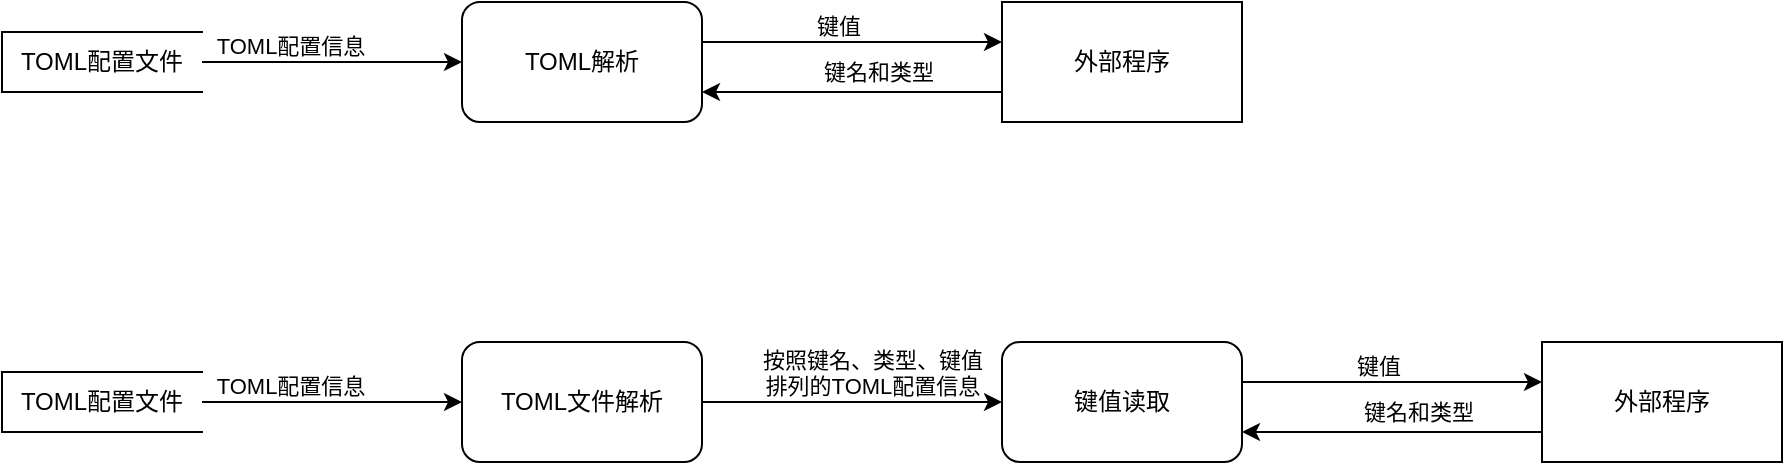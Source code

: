 <mxfile version="22.1.2" type="device">
  <diagram name="第 1 页" id="j0zT59wY0b_L63xvnEXp">
    <mxGraphModel dx="928" dy="617" grid="1" gridSize="10" guides="1" tooltips="1" connect="1" arrows="1" fold="1" page="1" pageScale="1" pageWidth="1169" pageHeight="827" math="0" shadow="0">
      <root>
        <mxCell id="0" />
        <mxCell id="1" parent="0" />
        <mxCell id="T8ITuTnH5njO9dB1FQay-8" style="edgeStyle=orthogonalEdgeStyle;rounded=0;orthogonalLoop=1;jettySize=auto;html=1;exitX=1;exitY=0.5;exitDx=0;exitDy=0;entryX=0;entryY=0.5;entryDx=0;entryDy=0;" edge="1" parent="1" source="T8ITuTnH5njO9dB1FQay-4" target="T8ITuTnH5njO9dB1FQay-5">
          <mxGeometry relative="1" as="geometry">
            <mxPoint x="170" y="170" as="targetPoint" />
          </mxGeometry>
        </mxCell>
        <mxCell id="T8ITuTnH5njO9dB1FQay-10" value="TOML配置信息" style="edgeLabel;html=1;align=center;verticalAlign=bottom;resizable=0;points=[];" vertex="1" connectable="0" parent="T8ITuTnH5njO9dB1FQay-8">
          <mxGeometry x="-0.32" relative="1" as="geometry">
            <mxPoint as="offset" />
          </mxGeometry>
        </mxCell>
        <mxCell id="T8ITuTnH5njO9dB1FQay-4" value="TOML配置文件" style="html=1;dashed=0;whiteSpace=wrap;shape=partialRectangle;right=0;" vertex="1" parent="1">
          <mxGeometry x="60" y="75" width="100" height="30" as="geometry" />
        </mxCell>
        <mxCell id="T8ITuTnH5njO9dB1FQay-5" value="TOML解析" style="rounded=1;whiteSpace=wrap;html=1;" vertex="1" parent="1">
          <mxGeometry x="290" y="60" width="120" height="60" as="geometry" />
        </mxCell>
        <mxCell id="T8ITuTnH5njO9dB1FQay-6" value="外部程序" style="rounded=0;whiteSpace=wrap;html=1;" vertex="1" parent="1">
          <mxGeometry x="560" y="60" width="120" height="60" as="geometry" />
        </mxCell>
        <mxCell id="T8ITuTnH5njO9dB1FQay-9" value="" style="endArrow=classic;html=1;rounded=0;exitX=1;exitY=0.5;exitDx=0;exitDy=0;verticalAlign=middle;" edge="1" parent="1">
          <mxGeometry width="50" height="50" relative="1" as="geometry">
            <mxPoint x="410" y="80" as="sourcePoint" />
            <mxPoint x="560" y="80" as="targetPoint" />
          </mxGeometry>
        </mxCell>
        <mxCell id="T8ITuTnH5njO9dB1FQay-11" value="键值" style="edgeLabel;html=1;align=center;verticalAlign=bottom;resizable=0;points=[];" vertex="1" connectable="0" parent="T8ITuTnH5njO9dB1FQay-9">
          <mxGeometry x="-0.1" relative="1" as="geometry">
            <mxPoint as="offset" />
          </mxGeometry>
        </mxCell>
        <mxCell id="T8ITuTnH5njO9dB1FQay-12" value="" style="endArrow=classic;html=1;rounded=0;exitX=0;exitY=0.75;exitDx=0;exitDy=0;entryX=1;entryY=0.75;entryDx=0;entryDy=0;" edge="1" parent="1" source="T8ITuTnH5njO9dB1FQay-6" target="T8ITuTnH5njO9dB1FQay-5">
          <mxGeometry width="50" height="50" relative="1" as="geometry">
            <mxPoint x="340" y="240" as="sourcePoint" />
            <mxPoint x="390" y="190" as="targetPoint" />
          </mxGeometry>
        </mxCell>
        <mxCell id="T8ITuTnH5njO9dB1FQay-13" value="键名和类型" style="edgeLabel;html=1;align=center;verticalAlign=bottom;resizable=0;points=[];" vertex="1" connectable="0" parent="T8ITuTnH5njO9dB1FQay-12">
          <mxGeometry x="-0.17" y="-2" relative="1" as="geometry">
            <mxPoint as="offset" />
          </mxGeometry>
        </mxCell>
        <mxCell id="T8ITuTnH5njO9dB1FQay-15" style="edgeStyle=orthogonalEdgeStyle;rounded=0;orthogonalLoop=1;jettySize=auto;html=1;exitX=1;exitY=0.5;exitDx=0;exitDy=0;entryX=0;entryY=0.5;entryDx=0;entryDy=0;" edge="1" parent="1" source="T8ITuTnH5njO9dB1FQay-17" target="T8ITuTnH5njO9dB1FQay-18">
          <mxGeometry relative="1" as="geometry">
            <mxPoint x="170" y="340" as="targetPoint" />
          </mxGeometry>
        </mxCell>
        <mxCell id="T8ITuTnH5njO9dB1FQay-16" value="TOML配置信息" style="edgeLabel;html=1;align=center;verticalAlign=bottom;resizable=0;points=[];" vertex="1" connectable="0" parent="T8ITuTnH5njO9dB1FQay-15">
          <mxGeometry x="-0.32" relative="1" as="geometry">
            <mxPoint as="offset" />
          </mxGeometry>
        </mxCell>
        <mxCell id="T8ITuTnH5njO9dB1FQay-17" value="TOML配置文件" style="html=1;dashed=0;whiteSpace=wrap;shape=partialRectangle;right=0;" vertex="1" parent="1">
          <mxGeometry x="60" y="245" width="100" height="30" as="geometry" />
        </mxCell>
        <mxCell id="T8ITuTnH5njO9dB1FQay-18" value="TOML文件解析" style="rounded=1;whiteSpace=wrap;html=1;" vertex="1" parent="1">
          <mxGeometry x="290" y="230" width="120" height="60" as="geometry" />
        </mxCell>
        <mxCell id="T8ITuTnH5njO9dB1FQay-19" value="外部程序" style="rounded=0;whiteSpace=wrap;html=1;" vertex="1" parent="1">
          <mxGeometry x="830" y="230" width="120" height="60" as="geometry" />
        </mxCell>
        <mxCell id="T8ITuTnH5njO9dB1FQay-20" value="" style="endArrow=classic;html=1;rounded=0;exitX=1;exitY=0.5;exitDx=0;exitDy=0;verticalAlign=middle;" edge="1" parent="1">
          <mxGeometry width="50" height="50" relative="1" as="geometry">
            <mxPoint x="680" y="250" as="sourcePoint" />
            <mxPoint x="830" y="250" as="targetPoint" />
          </mxGeometry>
        </mxCell>
        <mxCell id="T8ITuTnH5njO9dB1FQay-21" value="键值" style="edgeLabel;html=1;align=center;verticalAlign=bottom;resizable=0;points=[];" vertex="1" connectable="0" parent="T8ITuTnH5njO9dB1FQay-20">
          <mxGeometry x="-0.1" relative="1" as="geometry">
            <mxPoint as="offset" />
          </mxGeometry>
        </mxCell>
        <mxCell id="T8ITuTnH5njO9dB1FQay-22" value="" style="endArrow=classic;html=1;rounded=0;exitX=0;exitY=0.75;exitDx=0;exitDy=0;entryX=1;entryY=0.75;entryDx=0;entryDy=0;" edge="1" parent="1" source="T8ITuTnH5njO9dB1FQay-19">
          <mxGeometry width="50" height="50" relative="1" as="geometry">
            <mxPoint x="610" y="410" as="sourcePoint" />
            <mxPoint x="680" y="275.0" as="targetPoint" />
          </mxGeometry>
        </mxCell>
        <mxCell id="T8ITuTnH5njO9dB1FQay-23" value="键名和类型" style="edgeLabel;html=1;align=center;verticalAlign=bottom;resizable=0;points=[];" vertex="1" connectable="0" parent="T8ITuTnH5njO9dB1FQay-22">
          <mxGeometry x="-0.17" y="-2" relative="1" as="geometry">
            <mxPoint as="offset" />
          </mxGeometry>
        </mxCell>
        <mxCell id="T8ITuTnH5njO9dB1FQay-24" value="键值读取" style="rounded=1;whiteSpace=wrap;html=1;" vertex="1" parent="1">
          <mxGeometry x="560" y="230" width="120" height="60" as="geometry" />
        </mxCell>
        <mxCell id="T8ITuTnH5njO9dB1FQay-29" value="" style="endArrow=classic;html=1;rounded=0;exitX=1;exitY=0.5;exitDx=0;exitDy=0;entryX=0;entryY=0.5;entryDx=0;entryDy=0;" edge="1" parent="1" source="T8ITuTnH5njO9dB1FQay-18" target="T8ITuTnH5njO9dB1FQay-24">
          <mxGeometry width="50" height="50" relative="1" as="geometry">
            <mxPoint x="510" y="340" as="sourcePoint" />
            <mxPoint x="560" y="290" as="targetPoint" />
          </mxGeometry>
        </mxCell>
        <mxCell id="T8ITuTnH5njO9dB1FQay-30" value="按照键名、类型、键值&lt;br&gt;排列的TOML配置信息" style="edgeLabel;html=1;align=center;verticalAlign=bottom;resizable=0;points=[];" vertex="1" connectable="0" parent="T8ITuTnH5njO9dB1FQay-29">
          <mxGeometry x="0.127" relative="1" as="geometry">
            <mxPoint as="offset" />
          </mxGeometry>
        </mxCell>
      </root>
    </mxGraphModel>
  </diagram>
</mxfile>
